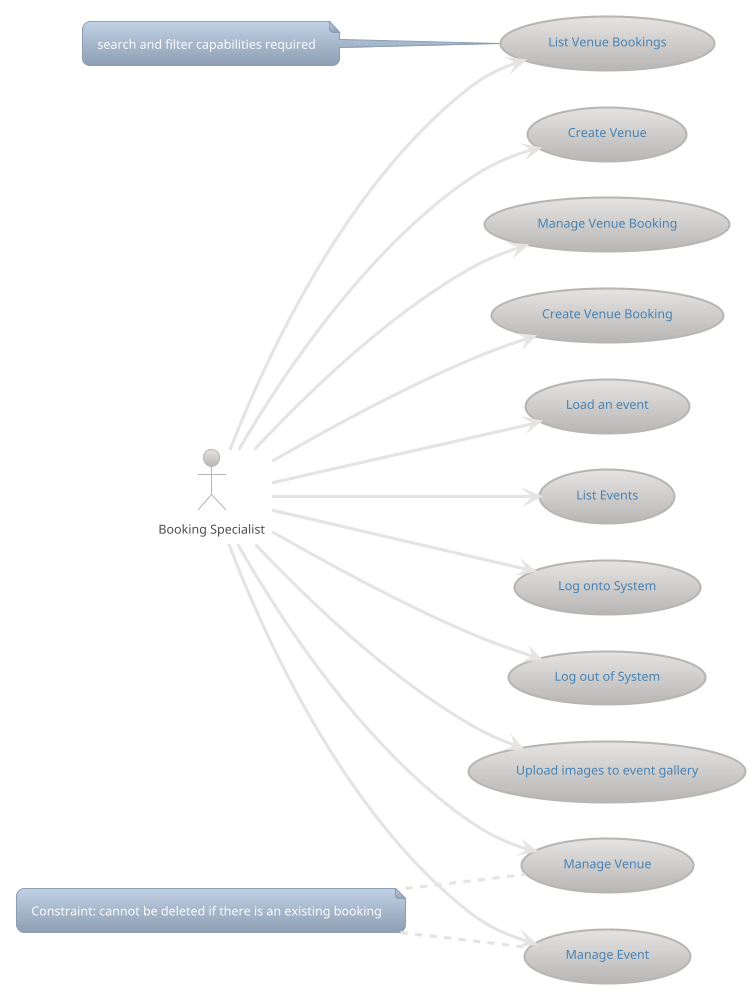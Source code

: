 ﻿@startuml

!theme metal
left to right direction


actor "Booking Specialist" as Agent

usecase "List Venue Bookings" as UC1
usecase "Manage Venue Booking" as UC2
usecase "Create Venue Booking" as UC3
usecase "Load an event" as UC4
usecase "List Events" as UC5
usecase "Manage Event" as UC6
usecase "Log onto System" as UC7
usecase "Log out of System" as UC8
usecase "Upload images to event gallery" as UC9
usecase "Create Venue" as UC10
usecase "Manage Venue" as UC11

note "search and filter capabilities required" as N1
note "Constraint: cannot be deleted if there is an existing booking" as N2

Agent --> UC1
Agent --> UC2
Agent --> UC3
Agent --> UC4
Agent --> UC5
Agent --> UC6
Agent --> UC7
Agent --> UC8
Agent --> UC9
Agent --> UC10
Agent --> UC11
N1 .. UC1
N2 .. UC11
N2 .. UC6
@enduml




